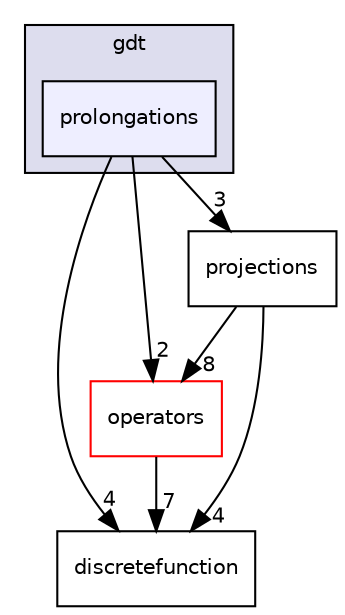 digraph "prolongations" {
  compound=true
  node [ fontsize="10", fontname="Helvetica"];
  edge [ labelfontsize="10", labelfontname="Helvetica"];
  subgraph clusterdir_f1992dd472896fb89117bdc8155a3e1c {
    graph [ bgcolor="#ddddee", pencolor="black", label="gdt" fontname="Helvetica", fontsize="10", URL="dir_f1992dd472896fb89117bdc8155a3e1c.html"]
  dir_e933303e01300794100a8d9c50f40ffb [shape=box, label="prolongations", style="filled", fillcolor="#eeeeff", pencolor="black", URL="dir_e933303e01300794100a8d9c50f40ffb.html"];
  }
  dir_91b47eb1f5534b791b2db4e72c4ced9d [shape=box label="operators" fillcolor="white" style="filled" color="red" URL="dir_91b47eb1f5534b791b2db4e72c4ced9d.html"];
  dir_0e08db9718cdc017276840d0b5dc9bb6 [shape=box label="discretefunction" URL="dir_0e08db9718cdc017276840d0b5dc9bb6.html"];
  dir_2354bf4875ad6407b07178770768fbc9 [shape=box label="projections" URL="dir_2354bf4875ad6407b07178770768fbc9.html"];
  dir_91b47eb1f5534b791b2db4e72c4ced9d->dir_0e08db9718cdc017276840d0b5dc9bb6 [headlabel="7", labeldistance=1.5 headhref="dir_000005_000022.html"];
  dir_2354bf4875ad6407b07178770768fbc9->dir_91b47eb1f5534b791b2db4e72c4ced9d [headlabel="8", labeldistance=1.5 headhref="dir_000026_000005.html"];
  dir_2354bf4875ad6407b07178770768fbc9->dir_0e08db9718cdc017276840d0b5dc9bb6 [headlabel="4", labeldistance=1.5 headhref="dir_000026_000022.html"];
  dir_e933303e01300794100a8d9c50f40ffb->dir_91b47eb1f5534b791b2db4e72c4ced9d [headlabel="2", labeldistance=1.5 headhref="dir_000043_000005.html"];
  dir_e933303e01300794100a8d9c50f40ffb->dir_0e08db9718cdc017276840d0b5dc9bb6 [headlabel="4", labeldistance=1.5 headhref="dir_000043_000022.html"];
  dir_e933303e01300794100a8d9c50f40ffb->dir_2354bf4875ad6407b07178770768fbc9 [headlabel="3", labeldistance=1.5 headhref="dir_000043_000026.html"];
}
